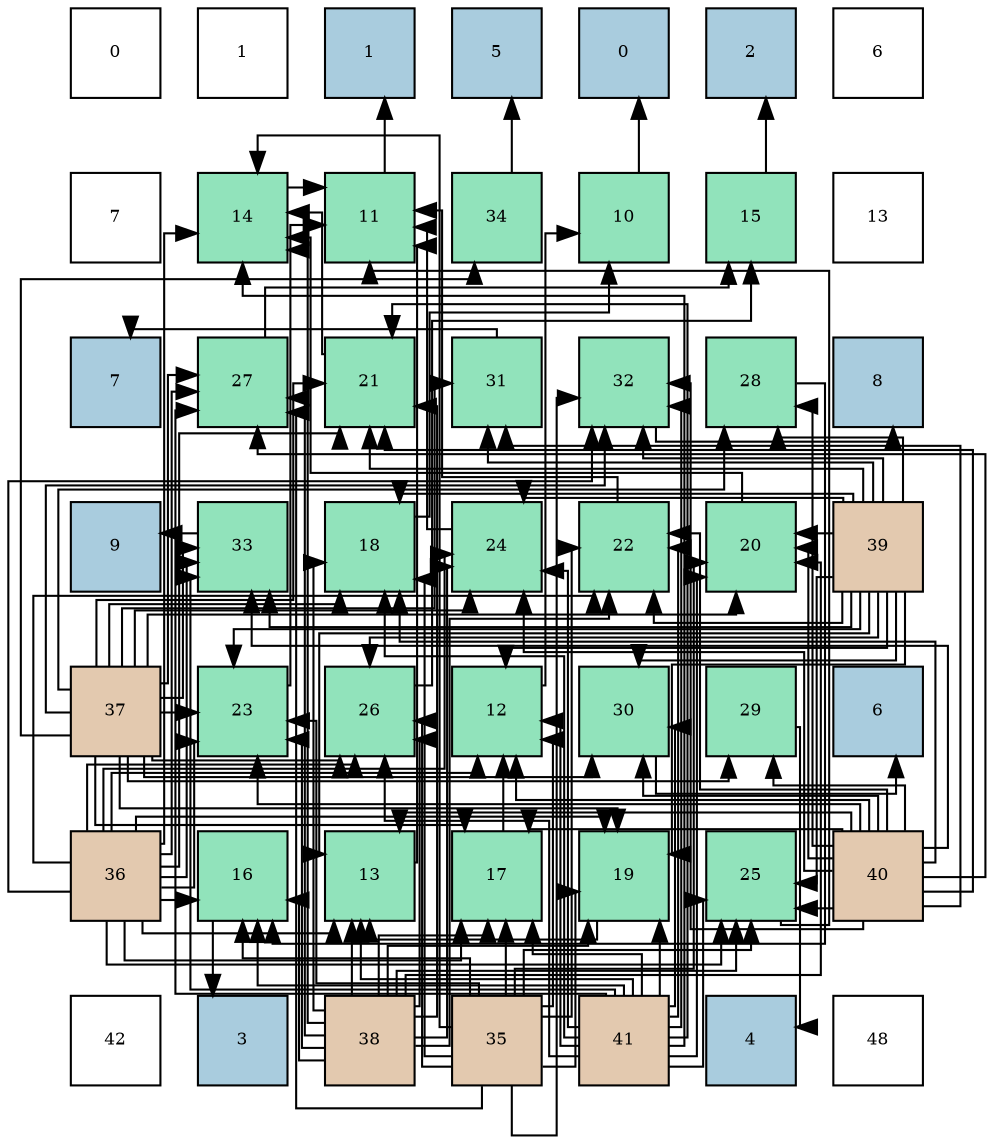 digraph layout{
 rankdir=TB;
 splines=ortho;
 node [style=filled shape=square fixedsize=true width=0.6];
0[label="0", fontsize=8, fillcolor="#ffffff"];
1[label="1", fontsize=8, fillcolor="#ffffff"];
2[label="1", fontsize=8, fillcolor="#a9ccde"];
3[label="5", fontsize=8, fillcolor="#a9ccde"];
4[label="0", fontsize=8, fillcolor="#a9ccde"];
5[label="2", fontsize=8, fillcolor="#a9ccde"];
6[label="6", fontsize=8, fillcolor="#ffffff"];
7[label="7", fontsize=8, fillcolor="#ffffff"];
8[label="14", fontsize=8, fillcolor="#91e3bb"];
9[label="11", fontsize=8, fillcolor="#91e3bb"];
10[label="34", fontsize=8, fillcolor="#91e3bb"];
11[label="10", fontsize=8, fillcolor="#91e3bb"];
12[label="15", fontsize=8, fillcolor="#91e3bb"];
13[label="13", fontsize=8, fillcolor="#ffffff"];
14[label="7", fontsize=8, fillcolor="#a9ccde"];
15[label="27", fontsize=8, fillcolor="#91e3bb"];
16[label="21", fontsize=8, fillcolor="#91e3bb"];
17[label="31", fontsize=8, fillcolor="#91e3bb"];
18[label="32", fontsize=8, fillcolor="#91e3bb"];
19[label="28", fontsize=8, fillcolor="#91e3bb"];
20[label="8", fontsize=8, fillcolor="#a9ccde"];
21[label="9", fontsize=8, fillcolor="#a9ccde"];
22[label="33", fontsize=8, fillcolor="#91e3bb"];
23[label="18", fontsize=8, fillcolor="#91e3bb"];
24[label="24", fontsize=8, fillcolor="#91e3bb"];
25[label="22", fontsize=8, fillcolor="#91e3bb"];
26[label="20", fontsize=8, fillcolor="#91e3bb"];
27[label="39", fontsize=8, fillcolor="#e3c9af"];
28[label="37", fontsize=8, fillcolor="#e3c9af"];
29[label="23", fontsize=8, fillcolor="#91e3bb"];
30[label="26", fontsize=8, fillcolor="#91e3bb"];
31[label="12", fontsize=8, fillcolor="#91e3bb"];
32[label="30", fontsize=8, fillcolor="#91e3bb"];
33[label="29", fontsize=8, fillcolor="#91e3bb"];
34[label="6", fontsize=8, fillcolor="#a9ccde"];
35[label="36", fontsize=8, fillcolor="#e3c9af"];
36[label="16", fontsize=8, fillcolor="#91e3bb"];
37[label="13", fontsize=8, fillcolor="#91e3bb"];
38[label="17", fontsize=8, fillcolor="#91e3bb"];
39[label="19", fontsize=8, fillcolor="#91e3bb"];
40[label="25", fontsize=8, fillcolor="#91e3bb"];
41[label="40", fontsize=8, fillcolor="#e3c9af"];
42[label="42", fontsize=8, fillcolor="#ffffff"];
43[label="3", fontsize=8, fillcolor="#a9ccde"];
44[label="38", fontsize=8, fillcolor="#e3c9af"];
45[label="35", fontsize=8, fillcolor="#e3c9af"];
46[label="41", fontsize=8, fillcolor="#e3c9af"];
47[label="4", fontsize=8, fillcolor="#a9ccde"];
48[label="48", fontsize=8, fillcolor="#ffffff"];
edge [constraint=false, style=vis];11 -> 4;
9 -> 2;
31 -> 11;
37 -> 9;
8 -> 9;
12 -> 5;
36 -> 43;
38 -> 31;
23 -> 11;
39 -> 37;
26 -> 8;
16 -> 8;
25 -> 9;
29 -> 9;
24 -> 9;
40 -> 9;
30 -> 12;
15 -> 12;
19 -> 36;
33 -> 47;
32 -> 34;
17 -> 14;
18 -> 20;
22 -> 21;
10 -> 3;
45 -> 31;
45 -> 8;
45 -> 36;
45 -> 38;
45 -> 23;
45 -> 39;
45 -> 26;
45 -> 25;
45 -> 29;
45 -> 40;
45 -> 30;
45 -> 15;
45 -> 18;
35 -> 31;
35 -> 37;
35 -> 8;
35 -> 36;
35 -> 38;
35 -> 39;
35 -> 16;
35 -> 25;
35 -> 29;
35 -> 24;
35 -> 40;
35 -> 30;
35 -> 15;
35 -> 18;
35 -> 22;
28 -> 38;
28 -> 23;
28 -> 39;
28 -> 26;
28 -> 16;
28 -> 29;
28 -> 24;
28 -> 30;
28 -> 15;
28 -> 19;
28 -> 33;
28 -> 32;
28 -> 17;
28 -> 18;
28 -> 22;
28 -> 10;
44 -> 37;
44 -> 8;
44 -> 36;
44 -> 38;
44 -> 23;
44 -> 39;
44 -> 26;
44 -> 16;
44 -> 25;
44 -> 29;
44 -> 24;
44 -> 40;
44 -> 30;
44 -> 15;
27 -> 31;
27 -> 37;
27 -> 23;
27 -> 39;
27 -> 26;
27 -> 16;
27 -> 25;
27 -> 29;
27 -> 24;
27 -> 40;
27 -> 30;
27 -> 19;
27 -> 32;
27 -> 17;
27 -> 18;
27 -> 22;
41 -> 31;
41 -> 37;
41 -> 38;
41 -> 23;
41 -> 26;
41 -> 16;
41 -> 25;
41 -> 29;
41 -> 24;
41 -> 40;
41 -> 15;
41 -> 19;
41 -> 33;
41 -> 32;
41 -> 17;
41 -> 18;
41 -> 22;
46 -> 31;
46 -> 37;
46 -> 8;
46 -> 36;
46 -> 38;
46 -> 23;
46 -> 39;
46 -> 26;
46 -> 16;
46 -> 25;
46 -> 24;
46 -> 40;
46 -> 30;
46 -> 15;
46 -> 32;
46 -> 18;
46 -> 22;
edge [constraint=true, style=invis];
0 -> 7 -> 14 -> 21 -> 28 -> 35 -> 42;
1 -> 8 -> 15 -> 22 -> 29 -> 36 -> 43;
2 -> 9 -> 16 -> 23 -> 30 -> 37 -> 44;
3 -> 10 -> 17 -> 24 -> 31 -> 38 -> 45;
4 -> 11 -> 18 -> 25 -> 32 -> 39 -> 46;
5 -> 12 -> 19 -> 26 -> 33 -> 40 -> 47;
6 -> 13 -> 20 -> 27 -> 34 -> 41 -> 48;
rank = same {0 -> 1 -> 2 -> 3 -> 4 -> 5 -> 6};
rank = same {7 -> 8 -> 9 -> 10 -> 11 -> 12 -> 13};
rank = same {14 -> 15 -> 16 -> 17 -> 18 -> 19 -> 20};
rank = same {21 -> 22 -> 23 -> 24 -> 25 -> 26 -> 27};
rank = same {28 -> 29 -> 30 -> 31 -> 32 -> 33 -> 34};
rank = same {35 -> 36 -> 37 -> 38 -> 39 -> 40 -> 41};
rank = same {42 -> 43 -> 44 -> 45 -> 46 -> 47 -> 48};
}